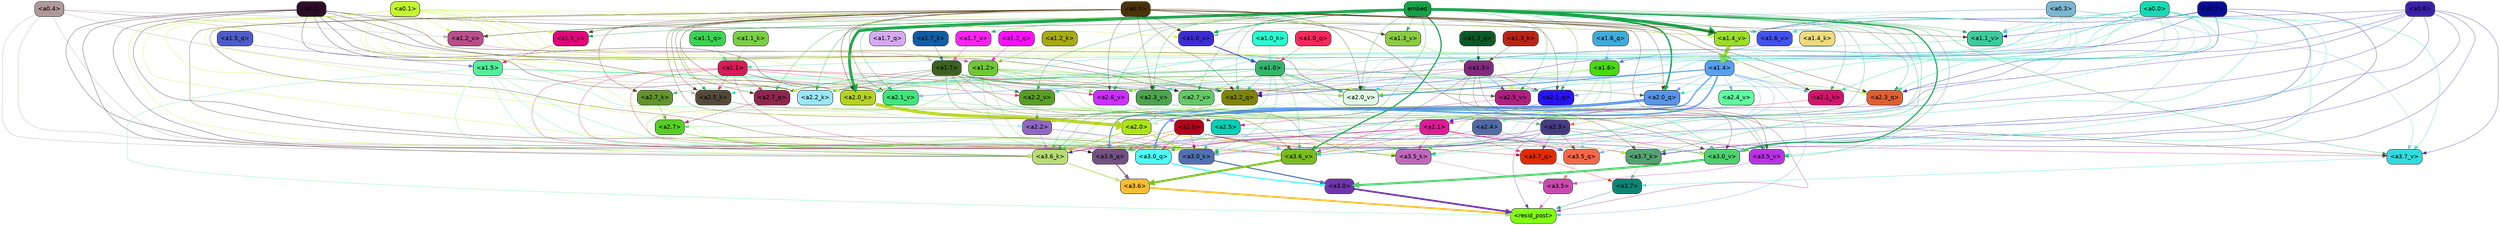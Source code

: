strict digraph "" {
	graph [bgcolor=transparent,
		layout=dot,
		overlap=false,
		splines=true
	];
	"<a3.7>"	[color=black,
		fillcolor="#0e8474",
		fontname=Helvetica,
		shape=box,
		style="filled, rounded"];
	"<resid_post>"	[color=black,
		fillcolor="#81fe11",
		fontname=Helvetica,
		shape=box,
		style="filled, rounded"];
	"<a3.7>" -> "<resid_post>"	[color="#0e8474",
		penwidth=0.6239100098609924];
	"<a3.6>"	[color=black,
		fillcolor="#f7bd35",
		fontname=Helvetica,
		shape=box,
		style="filled, rounded"];
	"<a3.6>" -> "<resid_post>"	[color="#f7bd35",
		penwidth=4.569062113761902];
	"<a3.5>"	[color=black,
		fillcolor="#c94aae",
		fontname=Helvetica,
		shape=box,
		style="filled, rounded"];
	"<a3.5>" -> "<resid_post>"	[color="#c94aae",
		penwidth=0.6];
	"<a3.0>"	[color=black,
		fillcolor="#6f35ab",
		fontname=Helvetica,
		shape=box,
		style="filled, rounded"];
	"<a3.0>" -> "<resid_post>"	[color="#6f35ab",
		penwidth=4.283544182777405];
	"<a2.3>"	[color=black,
		fillcolor="#453b83",
		fontname=Helvetica,
		shape=box,
		style="filled, rounded"];
	"<a2.3>" -> "<resid_post>"	[color="#453b83",
		penwidth=0.6];
	"<a3.7_q>"	[color=black,
		fillcolor="#e32b02",
		fontname=Helvetica,
		shape=box,
		style="filled, rounded"];
	"<a2.3>" -> "<a3.7_q>"	[color="#453b83",
		penwidth=0.6];
	"<a3.6_q>"	[color=black,
		fillcolor="#705180",
		fontname=Helvetica,
		shape=box,
		style="filled, rounded"];
	"<a2.3>" -> "<a3.6_q>"	[color="#453b83",
		penwidth=0.6];
	"<a3.5_q>"	[color=black,
		fillcolor="#f46747",
		fontname=Helvetica,
		shape=box,
		style="filled, rounded"];
	"<a2.3>" -> "<a3.5_q>"	[color="#453b83",
		penwidth=0.6];
	"<a3.0_q>"	[color=black,
		fillcolor="#4afbf6",
		fontname=Helvetica,
		shape=box,
		style="filled, rounded"];
	"<a2.3>" -> "<a3.0_q>"	[color="#453b83",
		penwidth=0.6];
	"<a3.0_k>"	[color=black,
		fillcolor="#5071b1",
		fontname=Helvetica,
		shape=box,
		style="filled, rounded"];
	"<a2.3>" -> "<a3.0_k>"	[color="#453b83",
		penwidth=0.6];
	"<a3.6_v>"	[color=black,
		fillcolor="#79bd1f",
		fontname=Helvetica,
		shape=box,
		style="filled, rounded"];
	"<a2.3>" -> "<a3.6_v>"	[color="#453b83",
		penwidth=0.6];
	"<a3.5_v>"	[color=black,
		fillcolor="#b833e1",
		fontname=Helvetica,
		shape=box,
		style="filled, rounded"];
	"<a2.3>" -> "<a3.5_v>"	[color="#453b83",
		penwidth=0.6];
	"<a3.0_v>"	[color=black,
		fillcolor="#4fd06e",
		fontname=Helvetica,
		shape=box,
		style="filled, rounded"];
	"<a2.3>" -> "<a3.0_v>"	[color="#453b83",
		penwidth=0.6];
	"<a1.5>"	[color=black,
		fillcolor="#53ef9b",
		fontname=Helvetica,
		shape=box,
		style="filled, rounded"];
	"<a1.5>" -> "<resid_post>"	[color="#53ef9b",
		penwidth=0.6];
	"<a1.5>" -> "<a3.6_q>"	[color="#53ef9b",
		penwidth=0.6];
	"<a1.5>" -> "<a3.5_q>"	[color="#53ef9b",
		penwidth=0.6];
	"<a1.5>" -> "<a3.0_q>"	[color="#53ef9b",
		penwidth=0.6];
	"<a3.6_k>"	[color=black,
		fillcolor="#b7dc75",
		fontname=Helvetica,
		shape=box,
		style="filled, rounded"];
	"<a1.5>" -> "<a3.6_k>"	[color="#53ef9b",
		penwidth=0.6];
	"<a1.5>" -> "<a3.0_k>"	[color="#53ef9b",
		penwidth=0.6];
	"<a2.2_q>"	[color=black,
		fillcolor="#7f8307",
		fontname=Helvetica,
		shape=box,
		style="filled, rounded"];
	"<a1.5>" -> "<a2.2_q>"	[color="#53ef9b",
		penwidth=0.6];
	"<a2.7_v>"	[color=black,
		fillcolor="#64c96a",
		fontname=Helvetica,
		shape=box,
		style="filled, rounded"];
	"<a1.5>" -> "<a2.7_v>"	[color="#53ef9b",
		penwidth=0.6];
	"<a2.6_v>"	[color=black,
		fillcolor="#cc2efc",
		fontname=Helvetica,
		shape=box,
		style="filled, rounded"];
	"<a1.5>" -> "<a2.6_v>"	[color="#53ef9b",
		penwidth=0.6];
	"<a2.1_v>"	[color=black,
		fillcolor="#40e57d",
		fontname=Helvetica,
		shape=box,
		style="filled, rounded"];
	"<a1.5>" -> "<a2.1_v>"	[color="#53ef9b",
		penwidth=0.6];
	"<a1.4>"	[color=black,
		fillcolor="#599fee",
		fontname=Helvetica,
		shape=box,
		style="filled, rounded"];
	"<a1.4>" -> "<resid_post>"	[color="#599fee",
		penwidth=0.6];
	"<a1.4>" -> "<a3.7_q>"	[color="#599fee",
		penwidth=0.6];
	"<a1.4>" -> "<a3.6_q>"	[color="#599fee",
		penwidth=2.7536282539367676];
	"<a1.4>" -> "<a3.5_q>"	[color="#599fee",
		penwidth=0.6];
	"<a1.4>" -> "<a3.0_q>"	[color="#599fee",
		penwidth=3.3369133472442627];
	"<a2.3_q>"	[color=black,
		fillcolor="#df5e31",
		fontname=Helvetica,
		shape=box,
		style="filled, rounded"];
	"<a1.4>" -> "<a2.3_q>"	[color="#599fee",
		penwidth=0.6];
	"<a1.4>" -> "<a2.2_q>"	[color="#599fee",
		penwidth=0.6];
	"<a2.1_q>"	[color=black,
		fillcolor="#2812f6",
		fontname=Helvetica,
		shape=box,
		style="filled, rounded"];
	"<a1.4>" -> "<a2.1_q>"	[color="#599fee",
		penwidth=0.6];
	"<a2.0_q>"	[color=black,
		fillcolor="#5994e9",
		fontname=Helvetica,
		shape=box,
		style="filled, rounded"];
	"<a1.4>" -> "<a2.0_q>"	[color="#599fee",
		penwidth=0.6];
	"<a2.1_k>"	[color=black,
		fillcolor="#d1146b",
		fontname=Helvetica,
		shape=box,
		style="filled, rounded"];
	"<a1.4>" -> "<a2.1_k>"	[color="#599fee",
		penwidth=0.6];
	"<a1.4>" -> "<a2.7_v>"	[color="#599fee",
		penwidth=0.6];
	"<a1.4>" -> "<a2.6_v>"	[color="#599fee",
		penwidth=0.6];
	"<a2.5_v>"	[color=black,
		fillcolor="#b01f7f",
		fontname=Helvetica,
		shape=box,
		style="filled, rounded"];
	"<a1.4>" -> "<a2.5_v>"	[color="#599fee",
		penwidth=0.6];
	"<a2.4_v>"	[color=black,
		fillcolor="#60fba2",
		fontname=Helvetica,
		shape=box,
		style="filled, rounded"];
	"<a1.4>" -> "<a2.4_v>"	[color="#599fee",
		penwidth=0.6];
	"<a1.4>" -> "<a2.1_v>"	[color="#599fee",
		penwidth=0.6];
	"<a2.0_v>"	[color=black,
		fillcolor="#dff9e2",
		fontname=Helvetica,
		shape=box,
		style="filled, rounded"];
	"<a1.4>" -> "<a2.0_v>"	[color="#599fee",
		penwidth=2.2818827629089355];
	"<a1.3>"	[color=black,
		fillcolor="#802a7d",
		fontname=Helvetica,
		shape=box,
		style="filled, rounded"];
	"<a1.3>" -> "<resid_post>"	[color="#802a7d",
		penwidth=0.6];
	"<a1.3>" -> "<a3.6_v>"	[color="#802a7d",
		penwidth=0.6];
	"<a1.3>" -> "<a3.5_v>"	[color="#802a7d",
		penwidth=0.6];
	"<a1.3>" -> "<a3.0_v>"	[color="#802a7d",
		penwidth=0.6];
	"<a1.3>" -> "<a2.2_q>"	[color="#802a7d",
		penwidth=0.6];
	"<a1.3>" -> "<a2.1_q>"	[color="#802a7d",
		penwidth=0.6];
	"<a2.2_k>"	[color=black,
		fillcolor="#9ae7f6",
		fontname=Helvetica,
		shape=box,
		style="filled, rounded"];
	"<a1.3>" -> "<a2.2_k>"	[color="#802a7d",
		penwidth=0.6];
	"<a1.3>" -> "<a2.5_v>"	[color="#802a7d",
		penwidth=0.6];
	"<a3.7_q>" -> "<a3.7>"	[color="#e32b02",
		penwidth=0.6];
	"<a3.6_q>" -> "<a3.6>"	[color="#705180",
		penwidth=2.0344843566417694];
	"<a3.5_q>" -> "<a3.5>"	[color="#f46747",
		penwidth=0.6];
	"<a3.0_q>" -> "<a3.0>"	[color="#4afbf6",
		penwidth=2.863015294075012];
	"<a3.7_k>"	[color=black,
		fillcolor="#53a170",
		fontname=Helvetica,
		shape=box,
		style="filled, rounded"];
	"<a3.7_k>" -> "<a3.7>"	[color="#53a170",
		penwidth=0.6];
	"<a3.6_k>" -> "<a3.6>"	[color="#b7dc75",
		penwidth=2.1770318150520325];
	"<a3.5_k>"	[color=black,
		fillcolor="#bf68bb",
		fontname=Helvetica,
		shape=box,
		style="filled, rounded"];
	"<a3.5_k>" -> "<a3.5>"	[color="#bf68bb",
		penwidth=0.6];
	"<a3.0_k>" -> "<a3.0>"	[color="#5071b1",
		penwidth=2.6323853135108948];
	"<a3.7_v>"	[color=black,
		fillcolor="#30dbdd",
		fontname=Helvetica,
		shape=box,
		style="filled, rounded"];
	"<a3.7_v>" -> "<a3.7>"	[color="#30dbdd",
		penwidth=0.6];
	"<a3.6_v>" -> "<a3.6>"	[color="#79bd1f",
		penwidth=4.972373723983765];
	"<a3.5_v>" -> "<a3.5>"	[color="#b833e1",
		penwidth=0.6];
	"<a3.0_v>" -> "<a3.0>"	[color="#4fd06e",
		penwidth=5.1638524532318115];
	"<a2.6>"	[color=black,
		fillcolor="#b6011b",
		fontname=Helvetica,
		shape=box,
		style="filled, rounded"];
	"<a2.6>" -> "<a3.7_q>"	[color="#b6011b",
		penwidth=0.6];
	"<a2.6>" -> "<a3.6_q>"	[color="#b6011b",
		penwidth=0.6];
	"<a2.6>" -> "<a3.0_q>"	[color="#b6011b",
		penwidth=0.6];
	"<a2.6>" -> "<a3.7_k>"	[color="#b6011b",
		penwidth=0.6];
	"<a2.6>" -> "<a3.6_k>"	[color="#b6011b",
		penwidth=0.6];
	"<a2.6>" -> "<a3.5_k>"	[color="#b6011b",
		penwidth=0.6];
	"<a2.6>" -> "<a3.0_k>"	[color="#b6011b",
		penwidth=0.6];
	"<a2.1>"	[color=black,
		fillcolor="#dd1c95",
		fontname=Helvetica,
		shape=box,
		style="filled, rounded"];
	"<a2.1>" -> "<a3.7_q>"	[color="#dd1c95",
		penwidth=0.6];
	"<a2.1>" -> "<a3.6_q>"	[color="#dd1c95",
		penwidth=0.6];
	"<a2.1>" -> "<a3.5_q>"	[color="#dd1c95",
		penwidth=0.6];
	"<a2.1>" -> "<a3.0_q>"	[color="#dd1c95",
		penwidth=0.6];
	"<a2.1>" -> "<a3.7_k>"	[color="#dd1c95",
		penwidth=0.6];
	"<a2.1>" -> "<a3.6_k>"	[color="#dd1c95",
		penwidth=0.6];
	"<a2.1>" -> "<a3.5_k>"	[color="#dd1c95",
		penwidth=0.6];
	"<a2.1>" -> "<a3.0_k>"	[color="#dd1c95",
		penwidth=0.6];
	"<a2.1>" -> "<a3.7_v>"	[color="#dd1c95",
		penwidth=0.6];
	"<a2.1>" -> "<a3.6_v>"	[color="#dd1c95",
		penwidth=0.6];
	"<a2.1>" -> "<a3.0_v>"	[color="#dd1c95",
		penwidth=0.6];
	"<a2.7>"	[color=black,
		fillcolor="#56cf23",
		fontname=Helvetica,
		shape=box,
		style="filled, rounded"];
	"<a2.7>" -> "<a3.6_q>"	[color="#56cf23",
		penwidth=0.6];
	"<a2.7>" -> "<a3.0_q>"	[color="#56cf23",
		penwidth=0.6];
	"<a2.7>" -> "<a3.6_k>"	[color="#56cf23",
		penwidth=0.6];
	"<a2.7>" -> "<a3.0_k>"	[color="#56cf23",
		penwidth=0.6];
	"<a2.7>" -> "<a3.6_v>"	[color="#56cf23",
		penwidth=0.6];
	"<a2.5>"	[color=black,
		fillcolor="#01d1b7",
		fontname=Helvetica,
		shape=box,
		style="filled, rounded"];
	"<a2.5>" -> "<a3.6_q>"	[color="#01d1b7",
		penwidth=0.6];
	"<a2.5>" -> "<a3.0_q>"	[color="#01d1b7",
		penwidth=0.6];
	"<a2.5>" -> "<a3.0_k>"	[color="#01d1b7",
		penwidth=0.6];
	"<a2.5>" -> "<a3.6_v>"	[color="#01d1b7",
		penwidth=0.6];
	"<a2.5>" -> "<a3.0_v>"	[color="#01d1b7",
		penwidth=0.6];
	"<a2.0>"	[color=black,
		fillcolor="#ace513",
		fontname=Helvetica,
		shape=box,
		style="filled, rounded"];
	"<a2.0>" -> "<a3.6_q>"	[color="#ace513",
		penwidth=0.6];
	"<a2.0>" -> "<a3.0_q>"	[color="#ace513",
		penwidth=0.6];
	"<a2.0>" -> "<a3.7_k>"	[color="#ace513",
		penwidth=0.6];
	"<a2.0>" -> "<a3.6_k>"	[color="#ace513",
		penwidth=1.7047871947288513];
	"<a2.0>" -> "<a3.5_k>"	[color="#ace513",
		penwidth=0.6];
	"<a2.0>" -> "<a3.0_k>"	[color="#ace513",
		penwidth=2.239806979894638];
	"<a1.1>"	[color=black,
		fillcolor="#d51b58",
		fontname=Helvetica,
		shape=box,
		style="filled, rounded"];
	"<a1.1>" -> "<a3.6_q>"	[color="#d51b58",
		penwidth=0.6];
	"<a1.1>" -> "<a3.0_q>"	[color="#d51b58",
		penwidth=0.6];
	"<a1.1>" -> "<a3.0_k>"	[color="#d51b58",
		penwidth=0.6];
	"<a1.1>" -> "<a3.6_v>"	[color="#d51b58",
		penwidth=0.6];
	"<a2.7_q>"	[color=black,
		fillcolor="#8f264f",
		fontname=Helvetica,
		shape=box,
		style="filled, rounded"];
	"<a1.1>" -> "<a2.7_q>"	[color="#d51b58",
		penwidth=0.6];
	"<a2.5_k>"	[color=black,
		fillcolor="#53493a",
		fontname=Helvetica,
		shape=box,
		style="filled, rounded"];
	"<a1.1>" -> "<a2.5_k>"	[color="#d51b58",
		penwidth=0.6];
	"<a2.0_k>"	[color=black,
		fillcolor="#b4d21f",
		fontname=Helvetica,
		shape=box,
		style="filled, rounded"];
	"<a1.1>" -> "<a2.0_k>"	[color="#d51b58",
		penwidth=0.6];
	"<a1.1>" -> "<a2.6_v>"	[color="#d51b58",
		penwidth=0.6];
	"<a2.2_v>"	[color=black,
		fillcolor="#579f22",
		fontname=Helvetica,
		shape=box,
		style="filled, rounded"];
	"<a1.1>" -> "<a2.2_v>"	[color="#d51b58",
		penwidth=0.6];
	"<a1.1>" -> "<a2.1_v>"	[color="#d51b58",
		penwidth=0.6];
	"<a1.1>" -> "<a2.0_v>"	[color="#d51b58",
		penwidth=0.6];
	"<a0.4>"	[color=black,
		fillcolor="#af9998",
		fontname=Helvetica,
		shape=box,
		style="filled, rounded"];
	"<a0.4>" -> "<a3.6_q>"	[color="#af9998",
		penwidth=0.6];
	"<a0.4>" -> "<a3.0_q>"	[color="#af9998",
		penwidth=0.6];
	"<a0.4>" -> "<a3.6_k>"	[color="#af9998",
		penwidth=0.6];
	"<a0.4>" -> "<a2.5_k>"	[color="#af9998",
		penwidth=0.6];
	"<a0.4>" -> "<a2.0_k>"	[color="#af9998",
		penwidth=0.6];
	"<a1.4_v>"	[color=black,
		fillcolor="#9cdd29",
		fontname=Helvetica,
		shape=box,
		style="filled, rounded"];
	"<a0.4>" -> "<a1.4_v>"	[color="#af9998",
		penwidth=0.6];
	"<a1.2_v>"	[color=black,
		fillcolor="#b84e8a",
		fontname=Helvetica,
		shape=box,
		style="filled, rounded"];
	"<a0.4>" -> "<a1.2_v>"	[color="#af9998",
		penwidth=0.6];
	"<a0.2>"	[color=black,
		fillcolor="#2e0d29",
		fontname=Helvetica,
		shape=box,
		style="filled, rounded"];
	"<a0.2>" -> "<a3.6_q>"	[color="#2e0d29",
		penwidth=0.6];
	"<a0.2>" -> "<a3.0_q>"	[color="#2e0d29",
		penwidth=0.6];
	"<a0.2>" -> "<a3.6_k>"	[color="#2e0d29",
		penwidth=0.6];
	"<a0.2>" -> "<a3.0_k>"	[color="#2e0d29",
		penwidth=0.6];
	"<a0.2>" -> "<a2.2_q>"	[color="#2e0d29",
		penwidth=0.6];
	"<a0.2>" -> "<a2.2_k>"	[color="#2e0d29",
		penwidth=0.6];
	"<a0.2>" -> "<a2.0_k>"	[color="#2e0d29",
		penwidth=0.6];
	"<a0.2>" -> "<a2.7_v>"	[color="#2e0d29",
		penwidth=0.6];
	"<a0.2>" -> "<a2.1_v>"	[color="#2e0d29",
		penwidth=0.6];
	"<a0.2>" -> "<a2.0_v>"	[color="#2e0d29",
		penwidth=0.6];
	"<a0.2>" -> "<a1.4_v>"	[color="#2e0d29",
		penwidth=0.6];
	"<a2.4>"	[color=black,
		fillcolor="#4f6aa4",
		fontname=Helvetica,
		shape=box,
		style="filled, rounded"];
	"<a2.4>" -> "<a3.5_q>"	[color="#4f6aa4",
		penwidth=0.6];
	"<a2.4>" -> "<a3.0_q>"	[color="#4f6aa4",
		penwidth=0.6];
	"<a1.2>"	[color=black,
		fillcolor="#6ec833",
		fontname=Helvetica,
		shape=box,
		style="filled, rounded"];
	"<a1.2>" -> "<a3.0_q>"	[color="#6ec833",
		penwidth=0.6];
	"<a1.2>" -> "<a3.6_k>"	[color="#6ec833",
		penwidth=0.6];
	"<a1.2>" -> "<a3.5_k>"	[color="#6ec833",
		penwidth=0.6];
	"<a1.2>" -> "<a3.0_k>"	[color="#6ec833",
		penwidth=0.6];
	"<a1.2>" -> "<a3.5_v>"	[color="#6ec833",
		penwidth=0.6];
	"<a1.2>" -> "<a2.7_q>"	[color="#6ec833",
		penwidth=0.6];
	"<a1.2>" -> "<a2.2_q>"	[color="#6ec833",
		penwidth=0.6];
	"<a1.2>" -> "<a2.2_k>"	[color="#6ec833",
		penwidth=0.6];
	"<a1.2>" -> "<a2.6_v>"	[color="#6ec833",
		penwidth=0.6];
	"<a1.2>" -> "<a2.5_v>"	[color="#6ec833",
		penwidth=0.6];
	"<a2.3_v>"	[color=black,
		fillcolor="#4da44f",
		fontname=Helvetica,
		shape=box,
		style="filled, rounded"];
	"<a1.2>" -> "<a2.3_v>"	[color="#6ec833",
		penwidth=0.6];
	"<a1.2>" -> "<a2.0_v>"	[color="#6ec833",
		penwidth=0.6];
	"<a1.7>"	[color=black,
		fillcolor="#3b611f",
		fontname=Helvetica,
		shape=box,
		style="filled, rounded"];
	"<a1.7>" -> "<a3.7_k>"	[color="#3b611f",
		penwidth=0.6];
	"<a1.7>" -> "<a3.5_k>"	[color="#3b611f",
		penwidth=0.6];
	"<a1.7>" -> "<a3.6_v>"	[color="#3b611f",
		penwidth=0.6];
	"<a1.7>" -> "<a2.7_q>"	[color="#3b611f",
		penwidth=0.6];
	"<a1.7>" -> "<a2.2_q>"	[color="#3b611f",
		penwidth=0.6];
	"<a1.7>" -> "<a2.0_q>"	[color="#3b611f",
		penwidth=0.6];
	"<a1.7>" -> "<a2.2_k>"	[color="#3b611f",
		penwidth=0.6];
	"<a1.7>" -> "<a2.0_k>"	[color="#3b611f",
		penwidth=0.6];
	"<a1.7>" -> "<a2.5_v>"	[color="#3b611f",
		penwidth=0.6];
	"<a1.7>" -> "<a2.3_v>"	[color="#3b611f",
		penwidth=0.6];
	"<a1.7>" -> "<a2.2_v>"	[color="#3b611f",
		penwidth=0.6];
	"<a0.7>"	[color=black,
		fillcolor="#080c95",
		fontname=Helvetica,
		shape=box,
		style="filled, rounded"];
	"<a0.7>" -> "<a3.7_k>"	[color="#080c95",
		penwidth=0.6];
	"<a0.7>" -> "<a3.0_v>"	[color="#080c95",
		penwidth=0.6];
	"<a0.7>" -> "<a2.3_q>"	[color="#080c95",
		penwidth=0.6];
	"<a0.7>" -> "<a2.2_q>"	[color="#080c95",
		penwidth=0.6];
	"<a0.7>" -> "<a1.4_v>"	[color="#080c95",
		penwidth=0.6];
	"<a1.1_v>"	[color=black,
		fillcolor="#3dca9d",
		fontname=Helvetica,
		shape=box,
		style="filled, rounded"];
	"<a0.7>" -> "<a1.1_v>"	[color="#080c95",
		penwidth=0.6];
	"<a0.6>"	[color=black,
		fillcolor="#3920a9",
		fontname=Helvetica,
		shape=box,
		style="filled, rounded"];
	"<a0.6>" -> "<a3.7_k>"	[color="#3920a9",
		penwidth=0.6];
	"<a0.6>" -> "<a3.6_k>"	[color="#3920a9",
		penwidth=0.6];
	"<a0.6>" -> "<a3.0_k>"	[color="#3920a9",
		penwidth=0.6];
	"<a0.6>" -> "<a3.7_v>"	[color="#3920a9",
		penwidth=0.6];
	"<a0.6>" -> "<a3.6_v>"	[color="#3920a9",
		penwidth=0.6];
	"<a0.6>" -> "<a3.0_v>"	[color="#3920a9",
		penwidth=0.6];
	"<a0.6>" -> "<a2.3_q>"	[color="#3920a9",
		penwidth=0.6];
	"<a0.6>" -> "<a2.2_q>"	[color="#3920a9",
		penwidth=0.6];
	"<a0.6>" -> "<a1.4_v>"	[color="#3920a9",
		penwidth=0.6];
	embed	[color=black,
		fillcolor="#14a146",
		fontname=Helvetica,
		shape=box,
		style="filled, rounded"];
	embed -> "<a3.7_k>"	[color="#14a146",
		penwidth=0.6];
	embed -> "<a3.6_k>"	[color="#14a146",
		penwidth=0.6];
	embed -> "<a3.5_k>"	[color="#14a146",
		penwidth=0.6];
	embed -> "<a3.0_k>"	[color="#14a146",
		penwidth=0.6];
	embed -> "<a3.7_v>"	[color="#14a146",
		penwidth=0.6];
	embed -> "<a3.6_v>"	[color="#14a146",
		penwidth=2.7369276881217957];
	embed -> "<a3.5_v>"	[color="#14a146",
		penwidth=0.6];
	embed -> "<a3.0_v>"	[color="#14a146",
		penwidth=2.5778204202651978];
	embed -> "<a2.7_q>"	[color="#14a146",
		penwidth=0.6];
	embed -> "<a2.3_q>"	[color="#14a146",
		penwidth=0.6];
	embed -> "<a2.2_q>"	[color="#14a146",
		penwidth=0.6];
	embed -> "<a2.1_q>"	[color="#14a146",
		penwidth=0.6];
	embed -> "<a2.0_q>"	[color="#14a146",
		penwidth=3.459219217300415];
	embed -> "<a2.5_k>"	[color="#14a146",
		penwidth=0.6];
	embed -> "<a2.2_k>"	[color="#14a146",
		penwidth=0.6363201141357422];
	embed -> "<a2.1_k>"	[color="#14a146",
		penwidth=0.6];
	embed -> "<a2.0_k>"	[color="#14a146",
		penwidth=6.407642982900143];
	embed -> "<a2.7_v>"	[color="#14a146",
		penwidth=0.6];
	embed -> "<a2.6_v>"	[color="#14a146",
		penwidth=0.6];
	embed -> "<a2.5_v>"	[color="#14a146",
		penwidth=0.6];
	embed -> "<a2.3_v>"	[color="#14a146",
		penwidth=0.6];
	embed -> "<a2.2_v>"	[color="#14a146",
		penwidth=0.6175012588500977];
	embed -> "<a2.1_v>"	[color="#14a146",
		penwidth=0.6];
	embed -> "<a2.0_v>"	[color="#14a146",
		penwidth=0.6];
	"<a1.7_v>"	[color=black,
		fillcolor="#fa23f1",
		fontname=Helvetica,
		shape=box,
		style="filled, rounded"];
	embed -> "<a1.7_v>"	[color="#14a146",
		penwidth=0.6];
	"<a1.6_v>"	[color=black,
		fillcolor="#4352ec",
		fontname=Helvetica,
		shape=box,
		style="filled, rounded"];
	embed -> "<a1.6_v>"	[color="#14a146",
		penwidth=0.6];
	"<a1.5_v>"	[color=black,
		fillcolor="#e2057c",
		fontname=Helvetica,
		shape=box,
		style="filled, rounded"];
	embed -> "<a1.5_v>"	[color="#14a146",
		penwidth=0.6];
	embed -> "<a1.4_v>"	[color="#14a146",
		penwidth=6.860090345144272];
	"<a1.3_v>"	[color=black,
		fillcolor="#8bcc42",
		fontname=Helvetica,
		shape=box,
		style="filled, rounded"];
	embed -> "<a1.3_v>"	[color="#14a146",
		penwidth=0.6];
	embed -> "<a1.2_v>"	[color="#14a146",
		penwidth=0.6];
	embed -> "<a1.1_v>"	[color="#14a146",
		penwidth=0.6];
	"<a1.0_v>"	[color=black,
		fillcolor="#3c2dd4",
		fontname=Helvetica,
		shape=box,
		style="filled, rounded"];
	embed -> "<a1.0_v>"	[color="#14a146",
		penwidth=1.2940821647644043];
	"<a2.2>"	[color=black,
		fillcolor="#8e67c5",
		fontname=Helvetica,
		shape=box,
		style="filled, rounded"];
	"<a2.2>" -> "<a3.6_k>"	[color="#8e67c5",
		penwidth=0.6];
	"<a2.2>" -> "<a3.0_k>"	[color="#8e67c5",
		penwidth=0.6];
	"<a2.2>" -> "<a3.6_v>"	[color="#8e67c5",
		penwidth=0.6];
	"<a1.6>"	[color=black,
		fillcolor="#48da10",
		fontname=Helvetica,
		shape=box,
		style="filled, rounded"];
	"<a1.6>" -> "<a3.6_k>"	[color="#48da10",
		penwidth=0.6];
	"<a1.6>" -> "<a3.5_k>"	[color="#48da10",
		penwidth=0.6];
	"<a1.6>" -> "<a3.6_v>"	[color="#48da10",
		penwidth=0.6];
	"<a1.6>" -> "<a2.0_k>"	[color="#48da10",
		penwidth=0.6];
	"<a1.6>" -> "<a2.0_v>"	[color="#48da10",
		penwidth=0.6];
	"<a1.0>"	[color=black,
		fillcolor="#33b46d",
		fontname=Helvetica,
		shape=box,
		style="filled, rounded"];
	"<a1.0>" -> "<a3.6_k>"	[color="#33b46d",
		penwidth=0.6];
	"<a1.0>" -> "<a3.0_k>"	[color="#33b46d",
		penwidth=0.6];
	"<a1.0>" -> "<a3.6_v>"	[color="#33b46d",
		penwidth=0.6];
	"<a1.0>" -> "<a3.5_v>"	[color="#33b46d",
		penwidth=0.6];
	"<a1.0>" -> "<a3.0_v>"	[color="#33b46d",
		penwidth=0.6];
	"<a1.0>" -> "<a2.3_q>"	[color="#33b46d",
		penwidth=0.6];
	"<a1.0>" -> "<a2.2_q>"	[color="#33b46d",
		penwidth=0.6];
	"<a1.0>" -> "<a2.1_q>"	[color="#33b46d",
		penwidth=0.6];
	"<a2.7_k>"	[color=black,
		fillcolor="#63932c",
		fontname=Helvetica,
		shape=box,
		style="filled, rounded"];
	"<a1.0>" -> "<a2.7_k>"	[color="#33b46d",
		penwidth=0.6];
	"<a1.0>" -> "<a2.2_k>"	[color="#33b46d",
		penwidth=0.6];
	"<a1.0>" -> "<a2.0_k>"	[color="#33b46d",
		penwidth=0.6];
	"<a1.0>" -> "<a2.7_v>"	[color="#33b46d",
		penwidth=0.6];
	"<a1.0>" -> "<a2.6_v>"	[color="#33b46d",
		penwidth=0.6];
	"<a1.0>" -> "<a2.0_v>"	[color="#33b46d",
		penwidth=1.2978954315185547];
	"<a0.5>"	[color=black,
		fillcolor="#4b3308",
		fontname=Helvetica,
		shape=box,
		style="filled, rounded"];
	"<a0.5>" -> "<a3.6_k>"	[color="#4b3308",
		penwidth=0.6];
	"<a0.5>" -> "<a3.7_v>"	[color="#4b3308",
		penwidth=0.6];
	"<a0.5>" -> "<a3.6_v>"	[color="#4b3308",
		penwidth=0.6];
	"<a0.5>" -> "<a3.5_v>"	[color="#4b3308",
		penwidth=0.6];
	"<a0.5>" -> "<a3.0_v>"	[color="#4b3308",
		penwidth=0.6];
	"<a0.5>" -> "<a2.7_q>"	[color="#4b3308",
		penwidth=0.6];
	"<a0.5>" -> "<a2.3_q>"	[color="#4b3308",
		penwidth=0.6];
	"<a0.5>" -> "<a2.2_q>"	[color="#4b3308",
		penwidth=0.6];
	"<a0.5>" -> "<a2.1_q>"	[color="#4b3308",
		penwidth=0.6];
	"<a0.5>" -> "<a2.0_q>"	[color="#4b3308",
		penwidth=0.6];
	"<a0.5>" -> "<a2.7_k>"	[color="#4b3308",
		penwidth=0.6];
	"<a0.5>" -> "<a2.5_k>"	[color="#4b3308",
		penwidth=0.6];
	"<a0.5>" -> "<a2.2_k>"	[color="#4b3308",
		penwidth=0.6];
	"<a0.5>" -> "<a2.1_k>"	[color="#4b3308",
		penwidth=0.6];
	"<a0.5>" -> "<a2.0_k>"	[color="#4b3308",
		penwidth=0.7721366882324219];
	"<a0.5>" -> "<a2.6_v>"	[color="#4b3308",
		penwidth=0.6];
	"<a0.5>" -> "<a2.3_v>"	[color="#4b3308",
		penwidth=0.6];
	"<a0.5>" -> "<a2.1_v>"	[color="#4b3308",
		penwidth=0.6];
	"<a0.5>" -> "<a2.0_v>"	[color="#4b3308",
		penwidth=0.6];
	"<a0.5>" -> "<a1.5_v>"	[color="#4b3308",
		penwidth=0.6];
	"<a0.5>" -> "<a1.4_v>"	[color="#4b3308",
		penwidth=1.0206317901611328];
	"<a0.5>" -> "<a1.3_v>"	[color="#4b3308",
		penwidth=0.6];
	"<a0.5>" -> "<a1.2_v>"	[color="#4b3308",
		penwidth=0.6];
	"<a0.5>" -> "<a1.1_v>"	[color="#4b3308",
		penwidth=0.6];
	"<a0.5>" -> "<a1.0_v>"	[color="#4b3308",
		penwidth=0.6];
	"<a0.1>"	[color=black,
		fillcolor="#c3f52e",
		fontname=Helvetica,
		shape=box,
		style="filled, rounded"];
	"<a0.1>" -> "<a3.6_k>"	[color="#c3f52e",
		penwidth=0.6];
	"<a0.1>" -> "<a3.5_k>"	[color="#c3f52e",
		penwidth=0.6];
	"<a0.1>" -> "<a3.0_k>"	[color="#c3f52e",
		penwidth=0.6];
	"<a0.1>" -> "<a3.6_v>"	[color="#c3f52e",
		penwidth=0.6];
	"<a0.1>" -> "<a3.0_v>"	[color="#c3f52e",
		penwidth=0.6];
	"<a0.1>" -> "<a2.3_q>"	[color="#c3f52e",
		penwidth=0.6];
	"<a0.1>" -> "<a2.2_q>"	[color="#c3f52e",
		penwidth=0.6];
	"<a0.1>" -> "<a2.2_k>"	[color="#c3f52e",
		penwidth=0.6];
	"<a0.1>" -> "<a2.0_k>"	[color="#c3f52e",
		penwidth=0.6];
	"<a0.1>" -> "<a2.5_v>"	[color="#c3f52e",
		penwidth=0.6];
	"<a0.1>" -> "<a2.3_v>"	[color="#c3f52e",
		penwidth=0.6];
	"<a0.1>" -> "<a2.1_v>"	[color="#c3f52e",
		penwidth=0.6];
	"<a0.1>" -> "<a2.0_v>"	[color="#c3f52e",
		penwidth=0.6];
	"<a0.1>" -> "<a1.5_v>"	[color="#c3f52e",
		penwidth=0.6];
	"<a0.1>" -> "<a1.4_v>"	[color="#c3f52e",
		penwidth=0.6];
	"<a0.1>" -> "<a1.2_v>"	[color="#c3f52e",
		penwidth=0.6];
	"<a0.1>" -> "<a1.0_v>"	[color="#c3f52e",
		penwidth=0.6];
	"<a0.0>"	[color=black,
		fillcolor="#14dbb4",
		fontname=Helvetica,
		shape=box,
		style="filled, rounded"];
	"<a0.0>" -> "<a3.5_k>"	[color="#14dbb4",
		penwidth=0.6];
	"<a0.0>" -> "<a3.7_v>"	[color="#14dbb4",
		penwidth=0.6];
	"<a0.0>" -> "<a3.6_v>"	[color="#14dbb4",
		penwidth=0.6];
	"<a0.0>" -> "<a3.5_v>"	[color="#14dbb4",
		penwidth=0.6];
	"<a0.0>" -> "<a3.0_v>"	[color="#14dbb4",
		penwidth=0.6];
	"<a0.0>" -> "<a2.3_q>"	[color="#14dbb4",
		penwidth=0.6];
	"<a0.0>" -> "<a2.0_q>"	[color="#14dbb4",
		penwidth=0.6];
	"<a0.0>" -> "<a2.5_k>"	[color="#14dbb4",
		penwidth=0.6];
	"<a0.0>" -> "<a2.1_k>"	[color="#14dbb4",
		penwidth=0.6];
	"<a0.0>" -> "<a2.0_k>"	[color="#14dbb4",
		penwidth=0.6];
	"<a0.0>" -> "<a2.5_v>"	[color="#14dbb4",
		penwidth=0.6];
	"<a0.0>" -> "<a2.3_v>"	[color="#14dbb4",
		penwidth=0.6];
	"<a0.0>" -> "<a2.2_v>"	[color="#14dbb4",
		penwidth=0.6];
	"<a0.0>" -> "<a2.0_v>"	[color="#14dbb4",
		penwidth=0.6];
	"<a0.0>" -> "<a1.6_v>"	[color="#14dbb4",
		penwidth=0.6];
	"<a0.0>" -> "<a1.4_v>"	[color="#14dbb4",
		penwidth=0.6];
	"<a0.0>" -> "<a1.1_v>"	[color="#14dbb4",
		penwidth=0.6];
	"<a0.3>"	[color=black,
		fillcolor="#7ab5d1",
		fontname=Helvetica,
		shape=box,
		style="filled, rounded"];
	"<a0.3>" -> "<a3.0_k>"	[color="#7ab5d1",
		penwidth=0.6];
	"<a0.3>" -> "<a3.7_v>"	[color="#7ab5d1",
		penwidth=0.6];
	"<a0.3>" -> "<a3.0_v>"	[color="#7ab5d1",
		penwidth=0.6];
	"<a0.3>" -> "<a2.5_v>"	[color="#7ab5d1",
		penwidth=0.6];
	"<a0.3>" -> "<a2.1_v>"	[color="#7ab5d1",
		penwidth=0.6];
	"<a0.3>" -> "<a2.0_v>"	[color="#7ab5d1",
		penwidth=0.6];
	"<a0.3>" -> "<a1.4_v>"	[color="#7ab5d1",
		penwidth=0.6];
	"<a0.3>" -> "<a1.1_v>"	[color="#7ab5d1",
		penwidth=0.6];
	"<a0.3>" -> "<a1.0_v>"	[color="#7ab5d1",
		penwidth=0.6];
	"<a2.7_q>" -> "<a2.7>"	[color="#8f264f",
		penwidth=0.6];
	"<a2.3_q>" -> "<a2.3>"	[color="#df5e31",
		penwidth=0.6];
	"<a2.2_q>" -> "<a2.2>"	[color="#7f8307",
		penwidth=0.7441773414611816];
	"<a2.1_q>" -> "<a2.1>"	[color="#2812f6",
		penwidth=0.6];
	"<a2.0_q>" -> "<a2.0>"	[color="#5994e9",
		penwidth=6.422367453575134];
	"<a2.7_k>" -> "<a2.7>"	[color="#63932c",
		penwidth=0.6];
	"<a2.5_k>" -> "<a2.5>"	[color="#53493a",
		penwidth=0.6];
	"<a2.2_k>" -> "<a2.2>"	[color="#9ae7f6",
		penwidth=0.8810110092163086];
	"<a2.1_k>" -> "<a2.1>"	[color="#d1146b",
		penwidth=0.6];
	"<a2.0_k>" -> "<a2.0>"	[color="#b4d21f",
		penwidth=7.398894429206848];
	"<a2.7_v>" -> "<a2.7>"	[color="#64c96a",
		penwidth=0.6];
	"<a2.6_v>" -> "<a2.6>"	[color="#cc2efc",
		penwidth=0.6];
	"<a2.5_v>" -> "<a2.5>"	[color="#b01f7f",
		penwidth=0.6];
	"<a2.4_v>" -> "<a2.4>"	[color="#60fba2",
		penwidth=0.6];
	"<a2.3_v>" -> "<a2.3>"	[color="#4da44f",
		penwidth=0.6];
	"<a2.2_v>" -> "<a2.2>"	[color="#579f22",
		penwidth=0.6];
	"<a2.1_v>" -> "<a2.1>"	[color="#40e57d",
		penwidth=0.6];
	"<a2.0_v>" -> "<a2.0>"	[color="#dff9e2",
		penwidth=5.395828627049923];
	"<a1.7_q>"	[color=black,
		fillcolor="#d6a9f3",
		fontname=Helvetica,
		shape=box,
		style="filled, rounded"];
	"<a1.7_q>" -> "<a1.7>"	[color="#d6a9f3",
		penwidth=0.6];
	"<a1.6_q>"	[color=black,
		fillcolor="#40abdb",
		fontname=Helvetica,
		shape=box,
		style="filled, rounded"];
	"<a1.6_q>" -> "<a1.6>"	[color="#40abdb",
		penwidth=0.6];
	"<a1.5_q>"	[color=black,
		fillcolor="#4e5cc8",
		fontname=Helvetica,
		shape=box,
		style="filled, rounded"];
	"<a1.5_q>" -> "<a1.5>"	[color="#4e5cc8",
		penwidth=0.6];
	"<a1.3_q>"	[color=black,
		fillcolor="#0b5827",
		fontname=Helvetica,
		shape=box,
		style="filled, rounded"];
	"<a1.3_q>" -> "<a1.3>"	[color="#0b5827",
		penwidth=0.6];
	"<a1.2_q>"	[color=black,
		fillcolor="#fc0ffd",
		fontname=Helvetica,
		shape=box,
		style="filled, rounded"];
	"<a1.2_q>" -> "<a1.2>"	[color="#fc0ffd",
		penwidth=0.6];
	"<a1.1_q>"	[color=black,
		fillcolor="#3bd253",
		fontname=Helvetica,
		shape=box,
		style="filled, rounded"];
	"<a1.1_q>" -> "<a1.1>"	[color="#3bd253",
		penwidth=0.6];
	"<a1.0_q>"	[color=black,
		fillcolor="#f9285d",
		fontname=Helvetica,
		shape=box,
		style="filled, rounded"];
	"<a1.0_q>" -> "<a1.0>"	[color="#f9285d",
		penwidth=0.6];
	"<a1.7_k>"	[color=black,
		fillcolor="#105da3",
		fontname=Helvetica,
		shape=box,
		style="filled, rounded"];
	"<a1.7_k>" -> "<a1.7>"	[color="#105da3",
		penwidth=0.6];
	"<a1.4_k>"	[color=black,
		fillcolor="#eedb7e",
		fontname=Helvetica,
		shape=box,
		style="filled, rounded"];
	"<a1.4_k>" -> "<a1.4>"	[color="#eedb7e",
		penwidth=0.6];
	"<a1.3_k>"	[color=black,
		fillcolor="#b92416",
		fontname=Helvetica,
		shape=box,
		style="filled, rounded"];
	"<a1.3_k>" -> "<a1.3>"	[color="#b92416",
		penwidth=0.6];
	"<a1.2_k>"	[color=black,
		fillcolor="#a7aa13",
		fontname=Helvetica,
		shape=box,
		style="filled, rounded"];
	"<a1.2_k>" -> "<a1.2>"	[color="#a7aa13",
		penwidth=0.6];
	"<a1.1_k>"	[color=black,
		fillcolor="#7bce44",
		fontname=Helvetica,
		shape=box,
		style="filled, rounded"];
	"<a1.1_k>" -> "<a1.1>"	[color="#7bce44",
		penwidth=0.6];
	"<a1.0_k>"	[color=black,
		fillcolor="#27fecf",
		fontname=Helvetica,
		shape=box,
		style="filled, rounded"];
	"<a1.0_k>" -> "<a1.0>"	[color="#27fecf",
		penwidth=0.6];
	"<a1.7_v>" -> "<a1.7>"	[color="#fa23f1",
		penwidth=0.6];
	"<a1.6_v>" -> "<a1.6>"	[color="#4352ec",
		penwidth=0.6];
	"<a1.5_v>" -> "<a1.5>"	[color="#e2057c",
		penwidth=0.6];
	"<a1.4_v>" -> "<a1.4>"	[color="#9cdd29",
		penwidth=8.774570226669312];
	"<a1.3_v>" -> "<a1.3>"	[color="#8bcc42",
		penwidth=0.6];
	"<a1.2_v>" -> "<a1.2>"	[color="#b84e8a",
		penwidth=0.6];
	"<a1.1_v>" -> "<a1.1>"	[color="#3dca9d",
		penwidth=0.6];
	"<a1.0_v>" -> "<a1.0>"	[color="#3c2dd4",
		penwidth=2.0497570037841797];
}
